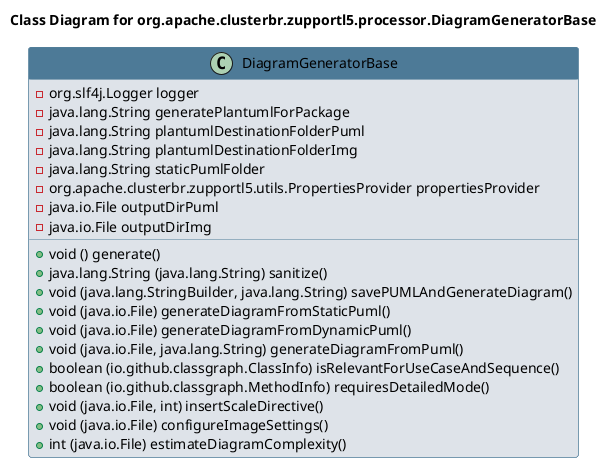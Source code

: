 @startuml 
skinparam class { 
 BackgroundColor #DEE3E9 
 ArrowColor #4D7A97 
 BorderColor #4D7A97 
}
left to right direction 
title Class Diagram for org.apache.clusterbr.zupportl5.processor.DiagramGeneratorBase
skinparam titleBackgroundColor White
skinparam classHeaderBackgroundColor #4D7A97 
skinparam stereotypeCBackgroundColor #F8981D 

class DiagramGeneratorBase {
 - org.slf4j.Logger logger
 - java.lang.String generatePlantumlForPackage
 - java.lang.String plantumlDestinationFolderPuml
 - java.lang.String plantumlDestinationFolderImg
 - java.lang.String staticPumlFolder
 - org.apache.clusterbr.zupportl5.utils.PropertiesProvider propertiesProvider
 - java.io.File outputDirPuml
 - java.io.File outputDirImg
 + void () generate()
 + java.lang.String (java.lang.String) sanitize()
 + void (java.lang.StringBuilder, java.lang.String) savePUMLAndGenerateDiagram()
 + void (java.io.File) generateDiagramFromStaticPuml()
 + void (java.io.File) generateDiagramFromDynamicPuml()
 + void (java.io.File, java.lang.String) generateDiagramFromPuml()
 + boolean (io.github.classgraph.ClassInfo) isRelevantForUseCaseAndSequence()
 + boolean (io.github.classgraph.MethodInfo) requiresDetailedMode()
 + void (java.io.File, int) insertScaleDirective()
 + void (java.io.File) configureImageSettings()
 + int (java.io.File) estimateDiagramComplexity()
}
@enduml